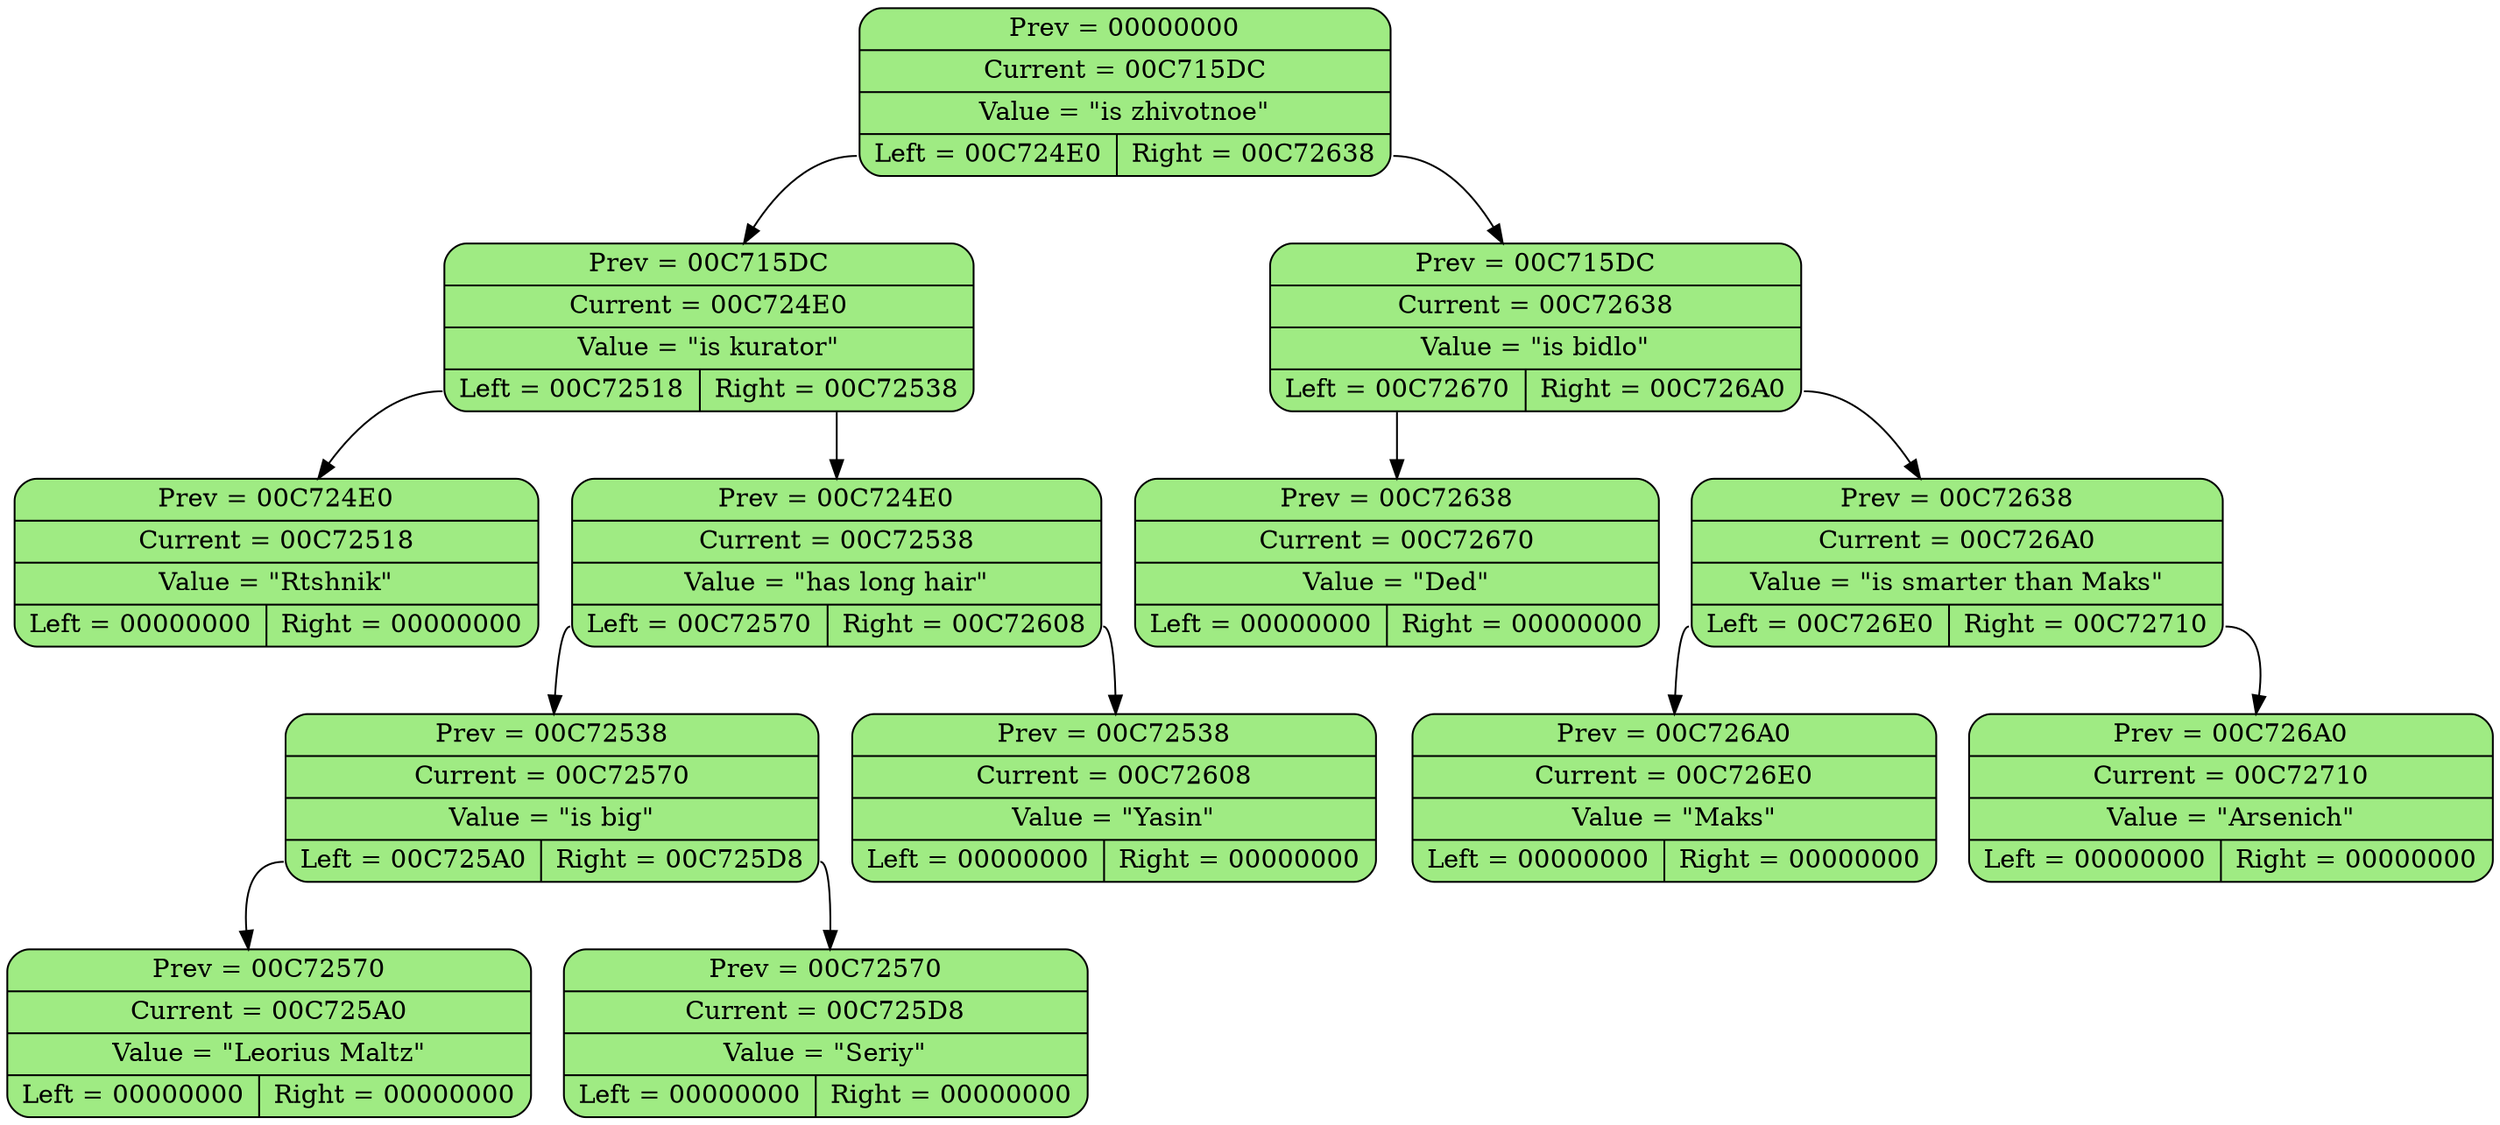 digraph List_0 {
	graph [dpi = 100];
	rankdir = TB
	"Nod_0" [shape = "Mrecord", style = "filled", fillcolor = "#9feb83", label = "{ <prev> Prev = 00000000 | Current = 00C715DC | Value = \"is zhivotnoe\" | { <left> Left = 00C724E0 | <right> Right = 00C72638} }"]
	"Nod_1" [shape = "Mrecord", style = "filled", fillcolor = "#9feb83", label = "{ <prev> Prev = 00C715DC | Current = 00C724E0 | Value = \"is kurator\" | { <left> Left = 00C72518 | <right> Right = 00C72538} }"]
	"Nod_2" [shape = "Mrecord", style = "filled", fillcolor = "#9feb83", label = "{ <prev> Prev = 00C724E0 | Current = 00C72518 | Value = \"Rtshnik\" | { <left> Left = 00000000 | <right> Right = 00000000} }"]
	"Nod_3" [shape = "Mrecord", style = "filled", fillcolor = "#9feb83", label = "{ <prev> Prev = 00C724E0 | Current = 00C72538 | Value = \"has long hair\" | { <left> Left = 00C72570 | <right> Right = 00C72608} }"]
	"Nod_4" [shape = "Mrecord", style = "filled", fillcolor = "#9feb83", label = "{ <prev> Prev = 00C72538 | Current = 00C72570 | Value = \"is big\" | { <left> Left = 00C725A0 | <right> Right = 00C725D8} }"]
	"Nod_5" [shape = "Mrecord", style = "filled", fillcolor = "#9feb83", label = "{ <prev> Prev = 00C72570 | Current = 00C725A0 | Value = \"Leorius Maltz\" | { <left> Left = 00000000 | <right> Right = 00000000} }"]
	"Nod_6" [shape = "Mrecord", style = "filled", fillcolor = "#9feb83", label = "{ <prev> Prev = 00C72570 | Current = 00C725D8 | Value = \"Seriy\" | { <left> Left = 00000000 | <right> Right = 00000000} }"]
	"Nod_7" [shape = "Mrecord", style = "filled", fillcolor = "#9feb83", label = "{ <prev> Prev = 00C72538 | Current = 00C72608 | Value = \"Yasin\" | { <left> Left = 00000000 | <right> Right = 00000000} }"]
	"Nod_8" [shape = "Mrecord", style = "filled", fillcolor = "#9feb83", label = "{ <prev> Prev = 00C715DC | Current = 00C72638 | Value = \"is bidlo\" | { <left> Left = 00C72670 | <right> Right = 00C726A0} }"]
	"Nod_9" [shape = "Mrecord", style = "filled", fillcolor = "#9feb83", label = "{ <prev> Prev = 00C72638 | Current = 00C72670 | Value = \"Ded\" | { <left> Left = 00000000 | <right> Right = 00000000} }"]
	"Nod_10" [shape = "Mrecord", style = "filled", fillcolor = "#9feb83", label = "{ <prev> Prev = 00C72638 | Current = 00C726A0 | Value = \"is smarter than Maks\" | { <left> Left = 00C726E0 | <right> Right = 00C72710} }"]
	"Nod_11" [shape = "Mrecord", style = "filled", fillcolor = "#9feb83", label = "{ <prev> Prev = 00C726A0 | Current = 00C726E0 | Value = \"Maks\" | { <left> Left = 00000000 | <right> Right = 00000000} }"]
	"Nod_12" [shape = "Mrecord", style = "filled", fillcolor = "#9feb83", label = "{ <prev> Prev = 00C726A0 | Current = 00C72710 | Value = \"Arsenich\" | { <left> Left = 00000000 | <right> Right = 00000000} }"]
	{ rank = same;  Nod_0; }
	{ rank = same;  Nod_1;  Nod_8; }
	{ rank = same;  Nod_2;  Nod_3;  Nod_9;  Nod_10; }
	{ rank = same;  Nod_4;  Nod_7;  Nod_11;  Nod_12; }
	{ rank = same;  Nod_5;  Nod_6; }
	"Nod_0":left -> "Nod_1";
	"Nod_1":left -> "Nod_2";
	"Nod_1":right -> "Nod_3";
	"Nod_3":left -> "Nod_4";
	"Nod_4":left -> "Nod_5";
	"Nod_4":right -> "Nod_6";
	"Nod_3":right -> "Nod_7";
	"Nod_0":right -> "Nod_8";
	"Nod_8":left -> "Nod_9";
	"Nod_8":right -> "Nod_10";
	"Nod_10":left -> "Nod_11";
	"Nod_10":right -> "Nod_12";
}